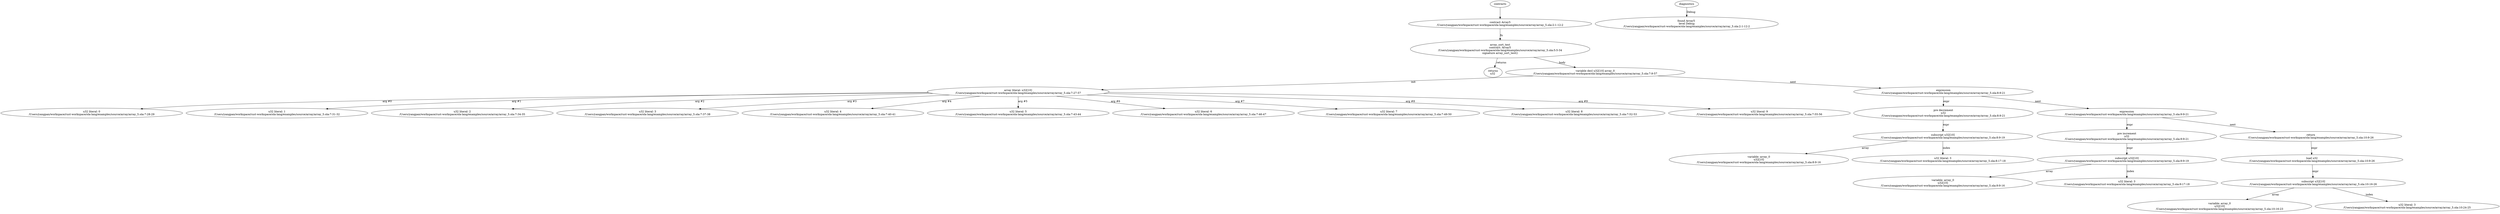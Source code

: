 strict digraph "/Users/yangpan/workspace/rust-workspace/ola-lang/examples/source/array/array_5.ola" {
	contract [label="contract Array5\n/Users/yangpan/workspace/rust-workspace/ola-lang/examples/source/array/array_5.ola:2:1-12:2"]
	array_sort_test [label="array_sort_test\ncontract: Array5\n/Users/yangpan/workspace/rust-workspace/ola-lang/examples/source/array/array_5.ola:5:5-34\nsignature array_sort_test()"]
	returns [label="returns\nu32 "]
	var_decl [label="variable decl u32[10] array_0\n/Users/yangpan/workspace/rust-workspace/ola-lang/examples/source/array/array_5.ola:7:9-57"]
	array_literal [label="array literal: u32[10]\n/Users/yangpan/workspace/rust-workspace/ola-lang/examples/source/array/array_5.ola:7:27-57"]
	number_literal [label="u32 literal: 0\n/Users/yangpan/workspace/rust-workspace/ola-lang/examples/source/array/array_5.ola:7:28-29"]
	number_literal_7 [label="u32 literal: 1\n/Users/yangpan/workspace/rust-workspace/ola-lang/examples/source/array/array_5.ola:7:31-32"]
	number_literal_8 [label="u32 literal: 2\n/Users/yangpan/workspace/rust-workspace/ola-lang/examples/source/array/array_5.ola:7:34-35"]
	number_literal_9 [label="u32 literal: 3\n/Users/yangpan/workspace/rust-workspace/ola-lang/examples/source/array/array_5.ola:7:37-38"]
	number_literal_10 [label="u32 literal: 4\n/Users/yangpan/workspace/rust-workspace/ola-lang/examples/source/array/array_5.ola:7:40-41"]
	number_literal_11 [label="u32 literal: 5\n/Users/yangpan/workspace/rust-workspace/ola-lang/examples/source/array/array_5.ola:7:43-44"]
	number_literal_12 [label="u32 literal: 6\n/Users/yangpan/workspace/rust-workspace/ola-lang/examples/source/array/array_5.ola:7:46-47"]
	number_literal_13 [label="u32 literal: 7\n/Users/yangpan/workspace/rust-workspace/ola-lang/examples/source/array/array_5.ola:7:49-50"]
	number_literal_14 [label="u32 literal: 8\n/Users/yangpan/workspace/rust-workspace/ola-lang/examples/source/array/array_5.ola:7:52-53"]
	number_literal_15 [label="u32 literal: 9\n/Users/yangpan/workspace/rust-workspace/ola-lang/examples/source/array/array_5.ola:7:55-56"]
	expr [label="expression\n/Users/yangpan/workspace/rust-workspace/ola-lang/examples/source/array/array_5.ola:8:9-21"]
	pre_decrement [label="pre decrement\nu32\n/Users/yangpan/workspace/rust-workspace/ola-lang/examples/source/array/array_5.ola:8:9-21"]
	subscript [label="subscript u32[10]\n/Users/yangpan/workspace/rust-workspace/ola-lang/examples/source/array/array_5.ola:8:9-19"]
	variable [label="variable: array_0\nu32[10]\n/Users/yangpan/workspace/rust-workspace/ola-lang/examples/source/array/array_5.ola:8:9-16"]
	number_literal_20 [label="u32 literal: 3\n/Users/yangpan/workspace/rust-workspace/ola-lang/examples/source/array/array_5.ola:8:17-18"]
	expr_21 [label="expression\n/Users/yangpan/workspace/rust-workspace/ola-lang/examples/source/array/array_5.ola:9:9-21"]
	pre_increment [label="pre increment\nu32\n/Users/yangpan/workspace/rust-workspace/ola-lang/examples/source/array/array_5.ola:9:9-21"]
	subscript_23 [label="subscript u32[10]\n/Users/yangpan/workspace/rust-workspace/ola-lang/examples/source/array/array_5.ola:9:9-19"]
	variable_24 [label="variable: array_0\nu32[10]\n/Users/yangpan/workspace/rust-workspace/ola-lang/examples/source/array/array_5.ola:9:9-16"]
	number_literal_25 [label="u32 literal: 3\n/Users/yangpan/workspace/rust-workspace/ola-lang/examples/source/array/array_5.ola:9:17-18"]
	return [label="return\n/Users/yangpan/workspace/rust-workspace/ola-lang/examples/source/array/array_5.ola:10:9-26"]
	load [label="load u32\n/Users/yangpan/workspace/rust-workspace/ola-lang/examples/source/array/array_5.ola:10:9-26"]
	subscript_28 [label="subscript u32[10]\n/Users/yangpan/workspace/rust-workspace/ola-lang/examples/source/array/array_5.ola:10:16-26"]
	variable_29 [label="variable: array_0\nu32[10]\n/Users/yangpan/workspace/rust-workspace/ola-lang/examples/source/array/array_5.ola:10:16-23"]
	number_literal_30 [label="u32 literal: 3\n/Users/yangpan/workspace/rust-workspace/ola-lang/examples/source/array/array_5.ola:10:24-25"]
	diagnostic [label="found Array5 \nlevel Debug\n/Users/yangpan/workspace/rust-workspace/ola-lang/examples/source/array/array_5.ola:2:1-12:2"]
	contracts -> contract
	contract -> array_sort_test [label="fn"]
	array_sort_test -> returns [label="returns"]
	array_sort_test -> var_decl [label="body"]
	var_decl -> array_literal [label="init"]
	array_literal -> number_literal [label="arg #0"]
	array_literal -> number_literal_7 [label="arg #1"]
	array_literal -> number_literal_8 [label="arg #2"]
	array_literal -> number_literal_9 [label="arg #3"]
	array_literal -> number_literal_10 [label="arg #4"]
	array_literal -> number_literal_11 [label="arg #5"]
	array_literal -> number_literal_12 [label="arg #6"]
	array_literal -> number_literal_13 [label="arg #7"]
	array_literal -> number_literal_14 [label="arg #8"]
	array_literal -> number_literal_15 [label="arg #9"]
	var_decl -> expr [label="next"]
	expr -> pre_decrement [label="expr"]
	pre_decrement -> subscript [label="expr"]
	subscript -> variable [label="array"]
	subscript -> number_literal_20 [label="index"]
	expr -> expr_21 [label="next"]
	expr_21 -> pre_increment [label="expr"]
	pre_increment -> subscript_23 [label="expr"]
	subscript_23 -> variable_24 [label="array"]
	subscript_23 -> number_literal_25 [label="index"]
	expr_21 -> return [label="next"]
	return -> load [label="expr"]
	load -> subscript_28 [label="expr"]
	subscript_28 -> variable_29 [label="array"]
	subscript_28 -> number_literal_30 [label="index"]
	diagnostics -> diagnostic [label="Debug"]
}
